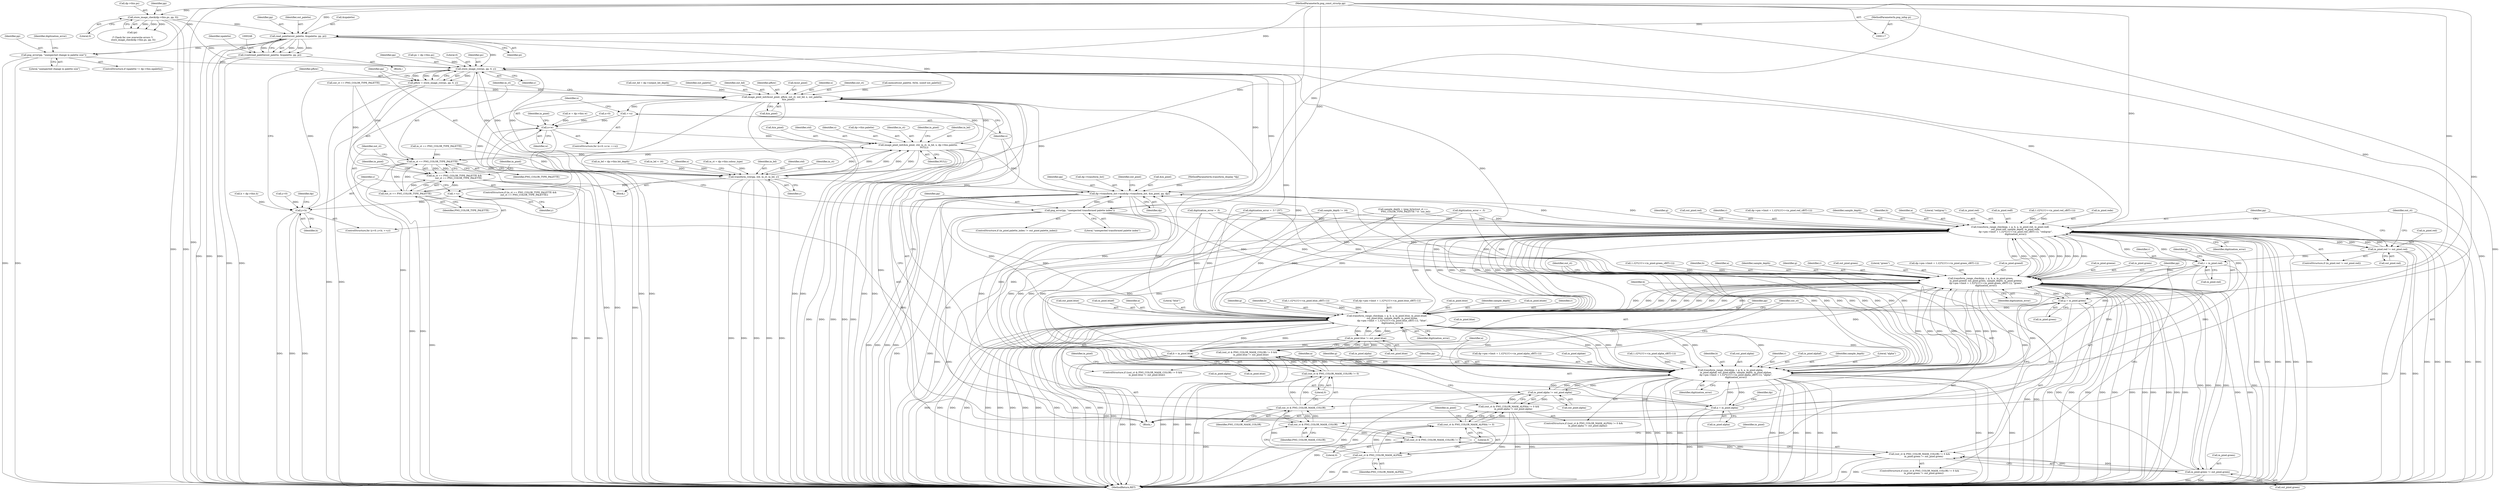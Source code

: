 digraph "0_Android_9d4853418ab2f754c2b63e091c29c5529b8b86ca_148@API" {
"1000249" [label="(Call,read_palette(out_palette, &npalette, pp, pi))"];
"1000229" [label="(Call,store_image_check(dp->this.ps, pp, 0))"];
"1000119" [label="(MethodParameterIn,png_const_structp pp)"];
"1000120" [label="(MethodParameterIn,png_infop pi)"];
"1000247" [label="(Call,(void)read_palette(out_palette, &npalette, pp, pi))"];
"1000263" [label="(Call,png_error(pp, \"unexpected change in palette size\"))"];
"1000329" [label="(Call,store_image_row(ps, pp, 0, y))"];
"1000327" [label="(Call,pRow = store_image_row(ps, pp, 0, y))"];
"1000426" [label="(Call,image_pixel_init(&out_pixel, pRow, out_ct, out_bd, x, out_palette,\n                 &in_pixel))"];
"1000349" [label="(Call,++x)"];
"1000346" [label="(Call,x<w)"];
"1000358" [label="(Call,image_pixel_init(&in_pixel, std, in_ct, in_bd, x, dp->this.palette,\n                 NULL))"];
"1000336" [label="(Call,transform_row(pp, std, in_ct, in_bd, y))"];
"1000323" [label="(Call,++y)"];
"1000320" [label="(Call,y<h)"];
"1000418" [label="(Call,dp->transform_list->mod(dp->transform_list, &in_pixel, pp, dp))"];
"1000453" [label="(Call,png_error(pp, \"unexpected transformed palette index\"))"];
"1000464" [label="(Call,transform_range_check(pp, r, g, b, a, in_pixel.red, in_pixel.redf,\n               out_pixel.red, sample_depth, in_pixel.rede,\n               dp->pm->limit + 1./(2*((1U<<in_pixel.red_sBIT)-1)), \"red/gray\",\n               digitization_error))"];
"1000398" [label="(Call,r = in_pixel.red)"];
"1000516" [label="(Call,transform_range_check(pp, r, g, b, a, in_pixel.green,\n               in_pixel.greenf, out_pixel.green, sample_depth, in_pixel.greene,\n               dp->pm->limit + 1./(2*((1U<<in_pixel.green_sBIT)-1)), \"green\",\n               digitization_error))"];
"1000403" [label="(Call,g = in_pixel.green)"];
"1000568" [label="(Call,transform_range_check(pp, r, g, b, a, in_pixel.blue, in_pixel.bluef,\n               out_pixel.blue, sample_depth, in_pixel.bluee,\n               dp->pm->limit + 1./(2*((1U<<in_pixel.blue_sBIT)-1)), \"blue\",\n               digitization_error))"];
"1000408" [label="(Call,b = in_pixel.blue)"];
"1000620" [label="(Call,transform_range_check(pp, r, g, b, a, in_pixel.alpha,\n               in_pixel.alphaf, out_pixel.alpha, sample_depth, in_pixel.alphae,\n               dp->pm->limit + 1./(2*((1U<<in_pixel.alpha_sBIT)-1)), \"alpha\",\n               digitization_error))"];
"1000413" [label="(Call,a = in_pixel.alpha)"];
"1000613" [label="(Call,in_pixel.alpha != out_pixel.alpha)"];
"1000607" [label="(Call,(out_ct & PNG_COLOR_MASK_ALPHA) != 0 &&\n            in_pixel.alpha != out_pixel.alpha)"];
"1000561" [label="(Call,in_pixel.blue != out_pixel.blue)"];
"1000555" [label="(Call,(out_ct & PNG_COLOR_MASK_COLOR) != 0 &&\n            in_pixel.blue != out_pixel.blue)"];
"1000509" [label="(Call,in_pixel.green != out_pixel.green)"];
"1000503" [label="(Call,(out_ct & PNG_COLOR_MASK_COLOR) != 0 &&\n            in_pixel.green != out_pixel.green)"];
"1000457" [label="(Call,in_pixel.red != out_pixel.red)"];
"1000438" [label="(Call,in_ct == PNG_COLOR_TYPE_PALETTE)"];
"1000437" [label="(Call,in_ct == PNG_COLOR_TYPE_PALETTE &&\n            out_ct == PNG_COLOR_TYPE_PALETTE)"];
"1000441" [label="(Call,out_ct == PNG_COLOR_TYPE_PALETTE)"];
"1000505" [label="(Call,out_ct & PNG_COLOR_MASK_COLOR)"];
"1000504" [label="(Call,(out_ct & PNG_COLOR_MASK_COLOR) != 0)"];
"1000557" [label="(Call,out_ct & PNG_COLOR_MASK_COLOR)"];
"1000556" [label="(Call,(out_ct & PNG_COLOR_MASK_COLOR) != 0)"];
"1000609" [label="(Call,out_ct & PNG_COLOR_MASK_ALPHA)"];
"1000608" [label="(Call,(out_ct & PNG_COLOR_MASK_ALPHA) != 0)"];
"1000333" [label="(Identifier,y)"];
"1000580" [label="(Call,out_pixel.blue)"];
"1000556" [label="(Call,(out_ct & PNG_COLOR_MASK_COLOR) != 0)"];
"1000458" [label="(Call,in_pixel.red)"];
"1000467" [label="(Identifier,g)"];
"1000365" [label="(Call,dp->this.palette)"];
"1000327" [label="(Call,pRow = store_image_row(ps, pp, 0, y))"];
"1000320" [label="(Call,y<h)"];
"1000617" [label="(Call,out_pixel.alpha)"];
"1000507" [label="(Identifier,PNG_COLOR_MASK_COLOR)"];
"1000408" [label="(Call,b = in_pixel.blue)"];
"1000257" [label="(Identifier,npalette)"];
"1000341" [label="(Identifier,y)"];
"1000427" [label="(Call,&out_pixel)"];
"1000476" [label="(Call,out_pixel.red)"];
"1000513" [label="(Call,out_pixel.green)"];
"1000568" [label="(Call,transform_range_check(pp, r, g, b, a, in_pixel.blue, in_pixel.bluef,\n               out_pixel.blue, sample_depth, in_pixel.bluee,\n               dp->pm->limit + 1./(2*((1U<<in_pixel.blue_sBIT)-1)), \"blue\",\n               digitization_error))"];
"1000251" [label="(Call,&npalette)"];
"1000506" [label="(Identifier,out_ct)"];
"1000434" [label="(Call,&in_pixel)"];
"1000311" [label="(Call,digitization_error = .5 * 257)"];
"1000625" [label="(Identifier,a)"];
"1000615" [label="(Identifier,in_pixel)"];
"1000563" [label="(Identifier,in_pixel)"];
"1000238" [label="(Call,out_ct == PNG_COLOR_TYPE_PALETTE)"];
"1000516" [label="(Call,transform_range_check(pp, r, g, b, a, in_pixel.green,\n               in_pixel.greenf, out_pixel.green, sample_depth, in_pixel.greene,\n               dp->pm->limit + 1./(2*((1U<<in_pixel.green_sBIT)-1)), \"green\",\n               digitization_error))"];
"1000317" [label="(Call,y=0)"];
"1000541" [label="(Call,1./(2*((1U<<in_pixel.green_sBIT)-1)))"];
"1000349" [label="(Call,++x)"];
"1000561" [label="(Call,in_pixel.blue != out_pixel.blue)"];
"1000466" [label="(Identifier,r)"];
"1000249" [label="(Call,read_palette(out_palette, &npalette, pp, pi))"];
"1000267" [label="(Identifier,digitization_error)"];
"1000614" [label="(Call,in_pixel.alpha)"];
"1000520" [label="(Identifier,b)"];
"1000577" [label="(Call,in_pixel.bluef)"];
"1000461" [label="(Call,out_pixel.red)"];
"1000323" [label="(Call,++y)"];
"1000432" [label="(Identifier,x)"];
"1000662" [label="(Identifier,dp)"];
"1000337" [label="(Identifier,pp)"];
"1000322" [label="(Identifier,h)"];
"1000611" [label="(Identifier,PNG_COLOR_MASK_ALPHA)"];
"1000400" [label="(Call,in_pixel.red)"];
"1000266" [label="(Call,digitization_error = .5)"];
"1000483" [label="(Call,dp->pm->limit + 1./(2*((1U<<in_pixel.red_sBIT)-1)))"];
"1000573" [label="(Identifier,a)"];
"1000230" [label="(Call,dp->this.ps)"];
"1000465" [label="(Identifier,pp)"];
"1000604" [label="(Literal,\"blue\")"];
"1000346" [label="(Call,x<w)"];
"1000362" [label="(Identifier,in_ct)"];
"1000294" [label="(Call,sample_depth != 16)"];
"1000623" [label="(Identifier,g)"];
"1000555" [label="(Call,(out_ct & PNG_COLOR_MASK_COLOR) != 0 &&\n            in_pixel.blue != out_pixel.blue)"];
"1000264" [label="(Identifier,pp)"];
"1000331" [label="(Identifier,pp)"];
"1000263" [label="(Call,png_error(pp, \"unexpected change in palette size\"))"];
"1000479" [label="(Identifier,sample_depth)"];
"1000621" [label="(Identifier,pp)"];
"1000229" [label="(Call,store_image_check(dp->this.ps, pp, 0))"];
"1000571" [label="(Identifier,g)"];
"1000437" [label="(Call,in_ct == PNG_COLOR_TYPE_PALETTE &&\n            out_ct == PNG_COLOR_TYPE_PALETTE)"];
"1000626" [label="(Call,in_pixel.alpha)"];
"1000440" [label="(Identifier,PNG_COLOR_TYPE_PALETTE)"];
"1000442" [label="(Identifier,out_ct)"];
"1000443" [label="(Identifier,PNG_COLOR_TYPE_PALETTE)"];
"1000358" [label="(Call,image_pixel_init(&in_pixel, std, in_ct, in_bd, x, dp->this.palette,\n                 NULL))"];
"1000572" [label="(Identifier,b)"];
"1000639" [label="(Call,dp->pm->limit + 1./(2*((1U<<in_pixel.alpha_sBIT)-1)))"];
"1000410" [label="(Call,in_pixel.blue)"];
"1000511" [label="(Identifier,in_pixel)"];
"1000321" [label="(Identifier,y)"];
"1000455" [label="(Literal,\"unexpected transformed palette index\")"];
"1000343" [label="(Call,x=0)"];
"1000265" [label="(Literal,\"unexpected change in palette size\")"];
"1000328" [label="(Identifier,pRow)"];
"1000593" [label="(Call,1./(2*((1U<<in_pixel.blue_sBIT)-1)))"];
"1000502" [label="(ControlStructure,if ((out_ct & PNG_COLOR_MASK_COLOR) != 0 &&\n            in_pixel.green != out_pixel.green))"];
"1000255" [label="(ControlStructure,if (npalette != dp->this.npalette))"];
"1000424" [label="(Identifier,pp)"];
"1000439" [label="(Identifier,in_ct)"];
"1000558" [label="(Identifier,out_ct)"];
"1000553" [label="(Identifier,digitization_error)"];
"1000430" [label="(Identifier,out_ct)"];
"1000468" [label="(Identifier,b)"];
"1000510" [label="(Call,in_pixel.green)"];
"1000272" [label="(Call,memset(out_palette, 0x5e, sizeof out_palette))"];
"1000667" [label="(MethodReturn,RET)"];
"1000419" [label="(Call,dp->transform_list)"];
"1000168" [label="(Call,out_bd = dp->output_bit_depth)"];
"1000636" [label="(Call,in_pixel.alphae)"];
"1000373" [label="(Identifier,in_pixel)"];
"1000501" [label="(Identifier,digitization_error)"];
"1000587" [label="(Call,dp->pm->limit + 1./(2*((1U<<in_pixel.blue_sBIT)-1)))"];
"1000517" [label="(Identifier,pp)"];
"1000120" [label="(MethodParameterIn,png_infop pi)"];
"1000360" [label="(Identifier,in_pixel)"];
"1000282" [label="(Call,in_bd < 16)"];
"1000370" [label="(Identifier,NULL)"];
"1000236" [label="(Literal,0)"];
"1000344" [label="(Identifier,x)"];
"1000363" [label="(Identifier,in_bd)"];
"1000329" [label="(Call,store_image_row(ps, pp, 0, y))"];
"1000521" [label="(Identifier,a)"];
"1000531" [label="(Identifier,sample_depth)"];
"1000554" [label="(ControlStructure,if ((out_ct & PNG_COLOR_MASK_COLOR) != 0 &&\n            in_pixel.blue != out_pixel.blue))"];
"1000503" [label="(Call,(out_ct & PNG_COLOR_MASK_COLOR) != 0 &&\n            in_pixel.green != out_pixel.green)"];
"1000415" [label="(Call,in_pixel.alpha)"];
"1000425" [label="(Identifier,dp)"];
"1000420" [label="(Identifier,dp)"];
"1000519" [label="(Identifier,g)"];
"1000347" [label="(Identifier,x)"];
"1000146" [label="(Call,w = dp->this.w)"];
"1000130" [label="(Call,in_ct = dp->this.colour_type)"];
"1000518" [label="(Identifier,r)"];
"1000340" [label="(Identifier,in_bd)"];
"1000433" [label="(Identifier,out_palette)"];
"1000459" [label="(Identifier,in_pixel)"];
"1000414" [label="(Identifier,a)"];
"1000426" [label="(Call,image_pixel_init(&out_pixel, pRow, out_ct, out_bd, x, out_palette,\n                 &in_pixel))"];
"1000348" [label="(Identifier,w)"];
"1000409" [label="(Identifier,b)"];
"1000606" [label="(ControlStructure,if ((out_ct & PNG_COLOR_MASK_ALPHA) != 0 &&\n            in_pixel.alpha != out_pixel.alpha))"];
"1000413" [label="(Call,a = in_pixel.alpha)"];
"1000445" [label="(ControlStructure,if (in_pixel.palette_index != out_pixel.palette_index))"];
"1000403" [label="(Call,g = in_pixel.green)"];
"1000645" [label="(Call,1./(2*((1U<<in_pixel.alpha_sBIT)-1)))"];
"1000505" [label="(Call,out_ct & PNG_COLOR_MASK_COLOR)"];
"1000253" [label="(Identifier,pp)"];
"1000338" [label="(Identifier,std)"];
"1000612" [label="(Literal,0)"];
"1000119" [label="(MethodParameterIn,png_const_structp pp)"];
"1000418" [label="(Call,dp->transform_list->mod(dp->transform_list, &in_pixel, pp, dp))"];
"1000235" [label="(Identifier,pp)"];
"1000469" [label="(Identifier,a)"];
"1000500" [label="(Literal,\"red/gray\")"];
"1000509" [label="(Call,in_pixel.green != out_pixel.green)"];
"1000399" [label="(Identifier,r)"];
"1000431" [label="(Identifier,out_bd)"];
"1000620" [label="(Call,transform_range_check(pp, r, g, b, a, in_pixel.alpha,\n               in_pixel.alphaf, out_pixel.alpha, sample_depth, in_pixel.alphae,\n               dp->pm->limit + 1./(2*((1U<<in_pixel.alpha_sBIT)-1)), \"alpha\",\n               digitization_error))"];
"1000528" [label="(Call,out_pixel.green)"];
"1000552" [label="(Literal,\"green\")"];
"1000324" [label="(Identifier,y)"];
"1000339" [label="(Identifier,in_ct)"];
"1000470" [label="(Call,in_pixel.red)"];
"1000359" [label="(Call,&in_pixel)"];
"1000624" [label="(Identifier,b)"];
"1000254" [label="(Identifier,pi)"];
"1000250" [label="(Identifier,out_palette)"];
"1000632" [label="(Call,out_pixel.alpha)"];
"1000562" [label="(Call,in_pixel.blue)"];
"1000404" [label="(Identifier,g)"];
"1000560" [label="(Literal,0)"];
"1000428" [label="(Identifier,out_pixel)"];
"1000325" [label="(Block,)"];
"1000247" [label="(Call,(void)read_palette(out_palette, &npalette, pp, pi))"];
"1000473" [label="(Call,in_pixel.redf)"];
"1000622" [label="(Identifier,r)"];
"1000227" [label="(Call,(pi)\n\n /* Check for row overwrite errors */\n   store_image_check(dp->this.ps, pp, 0))"];
"1000565" [label="(Call,out_pixel.blue)"];
"1000307" [label="(Call,digitization_error = .5)"];
"1000422" [label="(Call,&in_pixel)"];
"1000138" [label="(Call,in_bd = dp->this.bit_depth)"];
"1000350" [label="(Identifier,x)"];
"1000429" [label="(Identifier,pRow)"];
"1000629" [label="(Call,in_pixel.alphaf)"];
"1000557" [label="(Call,out_ct & PNG_COLOR_MASK_COLOR)"];
"1000174" [label="(Call,sample_depth = (png_byte)(out_ct ==\n       PNG_COLOR_TYPE_PALETTE ? 8 : out_bd))"];
"1000535" [label="(Call,dp->pm->limit + 1./(2*((1U<<in_pixel.green_sBIT)-1)))"];
"1000574" [label="(Call,in_pixel.blue)"];
"1000525" [label="(Call,in_pixel.greenf)"];
"1000610" [label="(Identifier,out_ct)"];
"1000657" [label="(Identifier,digitization_error)"];
"1000448" [label="(Identifier,in_pixel)"];
"1000456" [label="(ControlStructure,if (in_pixel.red != out_pixel.red))"];
"1000342" [label="(ControlStructure,for (x=0; x<w; ++x))"];
"1000583" [label="(Identifier,sample_depth)"];
"1000398" [label="(Call,r = in_pixel.red)"];
"1000489" [label="(Call,1./(2*((1U<<in_pixel.red_sBIT)-1)))"];
"1000504" [label="(Call,(out_ct & PNG_COLOR_MASK_COLOR) != 0)"];
"1000457" [label="(Call,in_pixel.red != out_pixel.red)"];
"1000405" [label="(Call,in_pixel.green)"];
"1000438" [label="(Call,in_ct == PNG_COLOR_TYPE_PALETTE)"];
"1000241" [label="(Block,)"];
"1000454" [label="(Identifier,pp)"];
"1000613" [label="(Call,in_pixel.alpha != out_pixel.alpha)"];
"1000635" [label="(Identifier,sample_depth)"];
"1000584" [label="(Call,in_pixel.bluee)"];
"1000609" [label="(Call,out_ct & PNG_COLOR_MASK_ALPHA)"];
"1000453" [label="(Call,png_error(pp, \"unexpected transformed palette index\"))"];
"1000569" [label="(Identifier,pp)"];
"1000441" [label="(Call,out_ct == PNG_COLOR_TYPE_PALETTE)"];
"1000436" [label="(ControlStructure,if (in_ct == PNG_COLOR_TYPE_PALETTE &&\n            out_ct == PNG_COLOR_TYPE_PALETTE))"];
"1000122" [label="(Call,ps = dp->this.ps)"];
"1000605" [label="(Identifier,digitization_error)"];
"1000279" [label="(Call,in_ct == PNG_COLOR_TYPE_PALETTE)"];
"1000480" [label="(Call,in_pixel.rede)"];
"1000508" [label="(Literal,0)"];
"1000336" [label="(Call,transform_row(pp, std, in_ct, in_bd, y))"];
"1000464" [label="(Call,transform_range_check(pp, r, g, b, a, in_pixel.red, in_pixel.redf,\n               out_pixel.red, sample_depth, in_pixel.rede,\n               dp->pm->limit + 1./(2*((1U<<in_pixel.red_sBIT)-1)), \"red/gray\",\n               digitization_error))"];
"1000607" [label="(Call,(out_ct & PNG_COLOR_MASK_ALPHA) != 0 &&\n            in_pixel.alpha != out_pixel.alpha)"];
"1000570" [label="(Identifier,r)"];
"1000361" [label="(Identifier,std)"];
"1000332" [label="(Literal,0)"];
"1000330" [label="(Identifier,ps)"];
"1000154" [label="(Call,h = dp->this.h)"];
"1000118" [label="(MethodParameterIn,transform_display *dp)"];
"1000559" [label="(Identifier,PNG_COLOR_MASK_COLOR)"];
"1000316" [label="(ControlStructure,for (y=0; y<h; ++y))"];
"1000532" [label="(Call,in_pixel.greene)"];
"1000351" [label="(Block,)"];
"1000656" [label="(Literal,\"alpha\")"];
"1000608" [label="(Call,(out_ct & PNG_COLOR_MASK_ALPHA) != 0)"];
"1000522" [label="(Call,in_pixel.green)"];
"1000364" [label="(Identifier,x)"];
"1000249" -> "1000247"  [label="AST: "];
"1000249" -> "1000254"  [label="CFG: "];
"1000250" -> "1000249"  [label="AST: "];
"1000251" -> "1000249"  [label="AST: "];
"1000253" -> "1000249"  [label="AST: "];
"1000254" -> "1000249"  [label="AST: "];
"1000247" -> "1000249"  [label="CFG: "];
"1000249" -> "1000667"  [label="DDG: "];
"1000249" -> "1000667"  [label="DDG: "];
"1000249" -> "1000667"  [label="DDG: "];
"1000249" -> "1000667"  [label="DDG: "];
"1000249" -> "1000247"  [label="DDG: "];
"1000249" -> "1000247"  [label="DDG: "];
"1000249" -> "1000247"  [label="DDG: "];
"1000249" -> "1000247"  [label="DDG: "];
"1000229" -> "1000249"  [label="DDG: "];
"1000119" -> "1000249"  [label="DDG: "];
"1000120" -> "1000249"  [label="DDG: "];
"1000249" -> "1000263"  [label="DDG: "];
"1000249" -> "1000329"  [label="DDG: "];
"1000249" -> "1000426"  [label="DDG: "];
"1000229" -> "1000227"  [label="AST: "];
"1000229" -> "1000236"  [label="CFG: "];
"1000230" -> "1000229"  [label="AST: "];
"1000235" -> "1000229"  [label="AST: "];
"1000236" -> "1000229"  [label="AST: "];
"1000227" -> "1000229"  [label="CFG: "];
"1000229" -> "1000667"  [label="DDG: "];
"1000229" -> "1000667"  [label="DDG: "];
"1000229" -> "1000227"  [label="DDG: "];
"1000229" -> "1000227"  [label="DDG: "];
"1000229" -> "1000227"  [label="DDG: "];
"1000119" -> "1000229"  [label="DDG: "];
"1000229" -> "1000329"  [label="DDG: "];
"1000119" -> "1000117"  [label="AST: "];
"1000119" -> "1000667"  [label="DDG: "];
"1000119" -> "1000263"  [label="DDG: "];
"1000119" -> "1000329"  [label="DDG: "];
"1000119" -> "1000336"  [label="DDG: "];
"1000119" -> "1000418"  [label="DDG: "];
"1000119" -> "1000453"  [label="DDG: "];
"1000119" -> "1000464"  [label="DDG: "];
"1000119" -> "1000516"  [label="DDG: "];
"1000119" -> "1000568"  [label="DDG: "];
"1000119" -> "1000620"  [label="DDG: "];
"1000120" -> "1000117"  [label="AST: "];
"1000120" -> "1000667"  [label="DDG: "];
"1000247" -> "1000241"  [label="AST: "];
"1000248" -> "1000247"  [label="AST: "];
"1000257" -> "1000247"  [label="CFG: "];
"1000247" -> "1000667"  [label="DDG: "];
"1000247" -> "1000667"  [label="DDG: "];
"1000263" -> "1000255"  [label="AST: "];
"1000263" -> "1000265"  [label="CFG: "];
"1000264" -> "1000263"  [label="AST: "];
"1000265" -> "1000263"  [label="AST: "];
"1000267" -> "1000263"  [label="CFG: "];
"1000263" -> "1000667"  [label="DDG: "];
"1000263" -> "1000667"  [label="DDG: "];
"1000263" -> "1000329"  [label="DDG: "];
"1000329" -> "1000327"  [label="AST: "];
"1000329" -> "1000333"  [label="CFG: "];
"1000330" -> "1000329"  [label="AST: "];
"1000331" -> "1000329"  [label="AST: "];
"1000332" -> "1000329"  [label="AST: "];
"1000333" -> "1000329"  [label="AST: "];
"1000327" -> "1000329"  [label="CFG: "];
"1000329" -> "1000667"  [label="DDG: "];
"1000329" -> "1000327"  [label="DDG: "];
"1000329" -> "1000327"  [label="DDG: "];
"1000329" -> "1000327"  [label="DDG: "];
"1000329" -> "1000327"  [label="DDG: "];
"1000122" -> "1000329"  [label="DDG: "];
"1000620" -> "1000329"  [label="DDG: "];
"1000418" -> "1000329"  [label="DDG: "];
"1000453" -> "1000329"  [label="DDG: "];
"1000336" -> "1000329"  [label="DDG: "];
"1000568" -> "1000329"  [label="DDG: "];
"1000464" -> "1000329"  [label="DDG: "];
"1000516" -> "1000329"  [label="DDG: "];
"1000320" -> "1000329"  [label="DDG: "];
"1000329" -> "1000336"  [label="DDG: "];
"1000329" -> "1000336"  [label="DDG: "];
"1000327" -> "1000325"  [label="AST: "];
"1000328" -> "1000327"  [label="AST: "];
"1000337" -> "1000327"  [label="CFG: "];
"1000327" -> "1000667"  [label="DDG: "];
"1000327" -> "1000667"  [label="DDG: "];
"1000327" -> "1000426"  [label="DDG: "];
"1000426" -> "1000351"  [label="AST: "];
"1000426" -> "1000434"  [label="CFG: "];
"1000427" -> "1000426"  [label="AST: "];
"1000429" -> "1000426"  [label="AST: "];
"1000430" -> "1000426"  [label="AST: "];
"1000431" -> "1000426"  [label="AST: "];
"1000432" -> "1000426"  [label="AST: "];
"1000433" -> "1000426"  [label="AST: "];
"1000434" -> "1000426"  [label="AST: "];
"1000439" -> "1000426"  [label="CFG: "];
"1000426" -> "1000667"  [label="DDG: "];
"1000426" -> "1000667"  [label="DDG: "];
"1000426" -> "1000667"  [label="DDG: "];
"1000426" -> "1000667"  [label="DDG: "];
"1000426" -> "1000667"  [label="DDG: "];
"1000426" -> "1000667"  [label="DDG: "];
"1000426" -> "1000349"  [label="DDG: "];
"1000426" -> "1000358"  [label="DDG: "];
"1000238" -> "1000426"  [label="DDG: "];
"1000609" -> "1000426"  [label="DDG: "];
"1000168" -> "1000426"  [label="DDG: "];
"1000358" -> "1000426"  [label="DDG: "];
"1000272" -> "1000426"  [label="DDG: "];
"1000418" -> "1000426"  [label="DDG: "];
"1000426" -> "1000441"  [label="DDG: "];
"1000426" -> "1000505"  [label="DDG: "];
"1000349" -> "1000342"  [label="AST: "];
"1000349" -> "1000350"  [label="CFG: "];
"1000350" -> "1000349"  [label="AST: "];
"1000347" -> "1000349"  [label="CFG: "];
"1000349" -> "1000346"  [label="DDG: "];
"1000346" -> "1000342"  [label="AST: "];
"1000346" -> "1000348"  [label="CFG: "];
"1000347" -> "1000346"  [label="AST: "];
"1000348" -> "1000346"  [label="AST: "];
"1000360" -> "1000346"  [label="CFG: "];
"1000324" -> "1000346"  [label="CFG: "];
"1000346" -> "1000667"  [label="DDG: "];
"1000346" -> "1000667"  [label="DDG: "];
"1000346" -> "1000667"  [label="DDG: "];
"1000343" -> "1000346"  [label="DDG: "];
"1000146" -> "1000346"  [label="DDG: "];
"1000346" -> "1000358"  [label="DDG: "];
"1000358" -> "1000351"  [label="AST: "];
"1000358" -> "1000370"  [label="CFG: "];
"1000359" -> "1000358"  [label="AST: "];
"1000361" -> "1000358"  [label="AST: "];
"1000362" -> "1000358"  [label="AST: "];
"1000363" -> "1000358"  [label="AST: "];
"1000364" -> "1000358"  [label="AST: "];
"1000365" -> "1000358"  [label="AST: "];
"1000370" -> "1000358"  [label="AST: "];
"1000373" -> "1000358"  [label="CFG: "];
"1000358" -> "1000667"  [label="DDG: "];
"1000358" -> "1000667"  [label="DDG: "];
"1000358" -> "1000667"  [label="DDG: "];
"1000358" -> "1000667"  [label="DDG: "];
"1000358" -> "1000667"  [label="DDG: "];
"1000358" -> "1000336"  [label="DDG: "];
"1000358" -> "1000336"  [label="DDG: "];
"1000336" -> "1000358"  [label="DDG: "];
"1000336" -> "1000358"  [label="DDG: "];
"1000336" -> "1000358"  [label="DDG: "];
"1000438" -> "1000358"  [label="DDG: "];
"1000358" -> "1000418"  [label="DDG: "];
"1000358" -> "1000438"  [label="DDG: "];
"1000336" -> "1000325"  [label="AST: "];
"1000336" -> "1000341"  [label="CFG: "];
"1000337" -> "1000336"  [label="AST: "];
"1000338" -> "1000336"  [label="AST: "];
"1000339" -> "1000336"  [label="AST: "];
"1000340" -> "1000336"  [label="AST: "];
"1000341" -> "1000336"  [label="AST: "];
"1000344" -> "1000336"  [label="CFG: "];
"1000336" -> "1000667"  [label="DDG: "];
"1000336" -> "1000667"  [label="DDG: "];
"1000336" -> "1000667"  [label="DDG: "];
"1000336" -> "1000667"  [label="DDG: "];
"1000336" -> "1000667"  [label="DDG: "];
"1000336" -> "1000323"  [label="DDG: "];
"1000279" -> "1000336"  [label="DDG: "];
"1000438" -> "1000336"  [label="DDG: "];
"1000130" -> "1000336"  [label="DDG: "];
"1000138" -> "1000336"  [label="DDG: "];
"1000282" -> "1000336"  [label="DDG: "];
"1000336" -> "1000418"  [label="DDG: "];
"1000323" -> "1000316"  [label="AST: "];
"1000323" -> "1000324"  [label="CFG: "];
"1000324" -> "1000323"  [label="AST: "];
"1000321" -> "1000323"  [label="CFG: "];
"1000323" -> "1000320"  [label="DDG: "];
"1000320" -> "1000316"  [label="AST: "];
"1000320" -> "1000322"  [label="CFG: "];
"1000321" -> "1000320"  [label="AST: "];
"1000322" -> "1000320"  [label="AST: "];
"1000328" -> "1000320"  [label="CFG: "];
"1000662" -> "1000320"  [label="CFG: "];
"1000320" -> "1000667"  [label="DDG: "];
"1000320" -> "1000667"  [label="DDG: "];
"1000320" -> "1000667"  [label="DDG: "];
"1000317" -> "1000320"  [label="DDG: "];
"1000154" -> "1000320"  [label="DDG: "];
"1000418" -> "1000351"  [label="AST: "];
"1000418" -> "1000425"  [label="CFG: "];
"1000419" -> "1000418"  [label="AST: "];
"1000422" -> "1000418"  [label="AST: "];
"1000424" -> "1000418"  [label="AST: "];
"1000425" -> "1000418"  [label="AST: "];
"1000428" -> "1000418"  [label="CFG: "];
"1000418" -> "1000667"  [label="DDG: "];
"1000418" -> "1000667"  [label="DDG: "];
"1000418" -> "1000667"  [label="DDG: "];
"1000418" -> "1000667"  [label="DDG: "];
"1000620" -> "1000418"  [label="DDG: "];
"1000453" -> "1000418"  [label="DDG: "];
"1000568" -> "1000418"  [label="DDG: "];
"1000464" -> "1000418"  [label="DDG: "];
"1000516" -> "1000418"  [label="DDG: "];
"1000118" -> "1000418"  [label="DDG: "];
"1000418" -> "1000453"  [label="DDG: "];
"1000418" -> "1000464"  [label="DDG: "];
"1000418" -> "1000516"  [label="DDG: "];
"1000418" -> "1000568"  [label="DDG: "];
"1000418" -> "1000620"  [label="DDG: "];
"1000453" -> "1000445"  [label="AST: "];
"1000453" -> "1000455"  [label="CFG: "];
"1000454" -> "1000453"  [label="AST: "];
"1000455" -> "1000453"  [label="AST: "];
"1000459" -> "1000453"  [label="CFG: "];
"1000453" -> "1000667"  [label="DDG: "];
"1000453" -> "1000667"  [label="DDG: "];
"1000453" -> "1000464"  [label="DDG: "];
"1000453" -> "1000516"  [label="DDG: "];
"1000453" -> "1000568"  [label="DDG: "];
"1000453" -> "1000620"  [label="DDG: "];
"1000464" -> "1000456"  [label="AST: "];
"1000464" -> "1000501"  [label="CFG: "];
"1000465" -> "1000464"  [label="AST: "];
"1000466" -> "1000464"  [label="AST: "];
"1000467" -> "1000464"  [label="AST: "];
"1000468" -> "1000464"  [label="AST: "];
"1000469" -> "1000464"  [label="AST: "];
"1000470" -> "1000464"  [label="AST: "];
"1000473" -> "1000464"  [label="AST: "];
"1000476" -> "1000464"  [label="AST: "];
"1000479" -> "1000464"  [label="AST: "];
"1000480" -> "1000464"  [label="AST: "];
"1000483" -> "1000464"  [label="AST: "];
"1000500" -> "1000464"  [label="AST: "];
"1000501" -> "1000464"  [label="AST: "];
"1000506" -> "1000464"  [label="CFG: "];
"1000464" -> "1000667"  [label="DDG: "];
"1000464" -> "1000667"  [label="DDG: "];
"1000464" -> "1000667"  [label="DDG: "];
"1000464" -> "1000667"  [label="DDG: "];
"1000464" -> "1000667"  [label="DDG: "];
"1000464" -> "1000667"  [label="DDG: "];
"1000464" -> "1000667"  [label="DDG: "];
"1000464" -> "1000667"  [label="DDG: "];
"1000464" -> "1000667"  [label="DDG: "];
"1000464" -> "1000667"  [label="DDG: "];
"1000464" -> "1000667"  [label="DDG: "];
"1000464" -> "1000667"  [label="DDG: "];
"1000464" -> "1000667"  [label="DDG: "];
"1000464" -> "1000398"  [label="DDG: "];
"1000464" -> "1000457"  [label="DDG: "];
"1000464" -> "1000457"  [label="DDG: "];
"1000398" -> "1000464"  [label="DDG: "];
"1000403" -> "1000464"  [label="DDG: "];
"1000408" -> "1000464"  [label="DDG: "];
"1000413" -> "1000464"  [label="DDG: "];
"1000457" -> "1000464"  [label="DDG: "];
"1000457" -> "1000464"  [label="DDG: "];
"1000568" -> "1000464"  [label="DDG: "];
"1000568" -> "1000464"  [label="DDG: "];
"1000516" -> "1000464"  [label="DDG: "];
"1000516" -> "1000464"  [label="DDG: "];
"1000620" -> "1000464"  [label="DDG: "];
"1000620" -> "1000464"  [label="DDG: "];
"1000294" -> "1000464"  [label="DDG: "];
"1000174" -> "1000464"  [label="DDG: "];
"1000489" -> "1000464"  [label="DDG: "];
"1000489" -> "1000464"  [label="DDG: "];
"1000266" -> "1000464"  [label="DDG: "];
"1000307" -> "1000464"  [label="DDG: "];
"1000311" -> "1000464"  [label="DDG: "];
"1000464" -> "1000516"  [label="DDG: "];
"1000464" -> "1000516"  [label="DDG: "];
"1000464" -> "1000516"  [label="DDG: "];
"1000464" -> "1000516"  [label="DDG: "];
"1000464" -> "1000516"  [label="DDG: "];
"1000464" -> "1000516"  [label="DDG: "];
"1000464" -> "1000516"  [label="DDG: "];
"1000464" -> "1000568"  [label="DDG: "];
"1000464" -> "1000568"  [label="DDG: "];
"1000464" -> "1000568"  [label="DDG: "];
"1000464" -> "1000568"  [label="DDG: "];
"1000464" -> "1000568"  [label="DDG: "];
"1000464" -> "1000568"  [label="DDG: "];
"1000464" -> "1000568"  [label="DDG: "];
"1000464" -> "1000620"  [label="DDG: "];
"1000464" -> "1000620"  [label="DDG: "];
"1000464" -> "1000620"  [label="DDG: "];
"1000464" -> "1000620"  [label="DDG: "];
"1000464" -> "1000620"  [label="DDG: "];
"1000464" -> "1000620"  [label="DDG: "];
"1000464" -> "1000620"  [label="DDG: "];
"1000398" -> "1000351"  [label="AST: "];
"1000398" -> "1000400"  [label="CFG: "];
"1000399" -> "1000398"  [label="AST: "];
"1000400" -> "1000398"  [label="AST: "];
"1000404" -> "1000398"  [label="CFG: "];
"1000398" -> "1000667"  [label="DDG: "];
"1000457" -> "1000398"  [label="DDG: "];
"1000398" -> "1000516"  [label="DDG: "];
"1000398" -> "1000568"  [label="DDG: "];
"1000398" -> "1000620"  [label="DDG: "];
"1000516" -> "1000502"  [label="AST: "];
"1000516" -> "1000553"  [label="CFG: "];
"1000517" -> "1000516"  [label="AST: "];
"1000518" -> "1000516"  [label="AST: "];
"1000519" -> "1000516"  [label="AST: "];
"1000520" -> "1000516"  [label="AST: "];
"1000521" -> "1000516"  [label="AST: "];
"1000522" -> "1000516"  [label="AST: "];
"1000525" -> "1000516"  [label="AST: "];
"1000528" -> "1000516"  [label="AST: "];
"1000531" -> "1000516"  [label="AST: "];
"1000532" -> "1000516"  [label="AST: "];
"1000535" -> "1000516"  [label="AST: "];
"1000552" -> "1000516"  [label="AST: "];
"1000553" -> "1000516"  [label="AST: "];
"1000558" -> "1000516"  [label="CFG: "];
"1000516" -> "1000667"  [label="DDG: "];
"1000516" -> "1000667"  [label="DDG: "];
"1000516" -> "1000667"  [label="DDG: "];
"1000516" -> "1000667"  [label="DDG: "];
"1000516" -> "1000667"  [label="DDG: "];
"1000516" -> "1000667"  [label="DDG: "];
"1000516" -> "1000667"  [label="DDG: "];
"1000516" -> "1000667"  [label="DDG: "];
"1000516" -> "1000667"  [label="DDG: "];
"1000516" -> "1000667"  [label="DDG: "];
"1000516" -> "1000667"  [label="DDG: "];
"1000516" -> "1000667"  [label="DDG: "];
"1000516" -> "1000667"  [label="DDG: "];
"1000516" -> "1000403"  [label="DDG: "];
"1000516" -> "1000509"  [label="DDG: "];
"1000516" -> "1000509"  [label="DDG: "];
"1000403" -> "1000516"  [label="DDG: "];
"1000408" -> "1000516"  [label="DDG: "];
"1000413" -> "1000516"  [label="DDG: "];
"1000509" -> "1000516"  [label="DDG: "];
"1000509" -> "1000516"  [label="DDG: "];
"1000568" -> "1000516"  [label="DDG: "];
"1000568" -> "1000516"  [label="DDG: "];
"1000620" -> "1000516"  [label="DDG: "];
"1000620" -> "1000516"  [label="DDG: "];
"1000294" -> "1000516"  [label="DDG: "];
"1000174" -> "1000516"  [label="DDG: "];
"1000541" -> "1000516"  [label="DDG: "];
"1000541" -> "1000516"  [label="DDG: "];
"1000266" -> "1000516"  [label="DDG: "];
"1000307" -> "1000516"  [label="DDG: "];
"1000311" -> "1000516"  [label="DDG: "];
"1000516" -> "1000568"  [label="DDG: "];
"1000516" -> "1000568"  [label="DDG: "];
"1000516" -> "1000568"  [label="DDG: "];
"1000516" -> "1000568"  [label="DDG: "];
"1000516" -> "1000568"  [label="DDG: "];
"1000516" -> "1000568"  [label="DDG: "];
"1000516" -> "1000568"  [label="DDG: "];
"1000516" -> "1000620"  [label="DDG: "];
"1000516" -> "1000620"  [label="DDG: "];
"1000516" -> "1000620"  [label="DDG: "];
"1000516" -> "1000620"  [label="DDG: "];
"1000516" -> "1000620"  [label="DDG: "];
"1000516" -> "1000620"  [label="DDG: "];
"1000516" -> "1000620"  [label="DDG: "];
"1000403" -> "1000351"  [label="AST: "];
"1000403" -> "1000405"  [label="CFG: "];
"1000404" -> "1000403"  [label="AST: "];
"1000405" -> "1000403"  [label="AST: "];
"1000409" -> "1000403"  [label="CFG: "];
"1000403" -> "1000667"  [label="DDG: "];
"1000403" -> "1000667"  [label="DDG: "];
"1000509" -> "1000403"  [label="DDG: "];
"1000403" -> "1000568"  [label="DDG: "];
"1000403" -> "1000620"  [label="DDG: "];
"1000568" -> "1000554"  [label="AST: "];
"1000568" -> "1000605"  [label="CFG: "];
"1000569" -> "1000568"  [label="AST: "];
"1000570" -> "1000568"  [label="AST: "];
"1000571" -> "1000568"  [label="AST: "];
"1000572" -> "1000568"  [label="AST: "];
"1000573" -> "1000568"  [label="AST: "];
"1000574" -> "1000568"  [label="AST: "];
"1000577" -> "1000568"  [label="AST: "];
"1000580" -> "1000568"  [label="AST: "];
"1000583" -> "1000568"  [label="AST: "];
"1000584" -> "1000568"  [label="AST: "];
"1000587" -> "1000568"  [label="AST: "];
"1000604" -> "1000568"  [label="AST: "];
"1000605" -> "1000568"  [label="AST: "];
"1000610" -> "1000568"  [label="CFG: "];
"1000568" -> "1000667"  [label="DDG: "];
"1000568" -> "1000667"  [label="DDG: "];
"1000568" -> "1000667"  [label="DDG: "];
"1000568" -> "1000667"  [label="DDG: "];
"1000568" -> "1000667"  [label="DDG: "];
"1000568" -> "1000667"  [label="DDG: "];
"1000568" -> "1000667"  [label="DDG: "];
"1000568" -> "1000667"  [label="DDG: "];
"1000568" -> "1000667"  [label="DDG: "];
"1000568" -> "1000667"  [label="DDG: "];
"1000568" -> "1000667"  [label="DDG: "];
"1000568" -> "1000667"  [label="DDG: "];
"1000568" -> "1000667"  [label="DDG: "];
"1000568" -> "1000408"  [label="DDG: "];
"1000568" -> "1000561"  [label="DDG: "];
"1000568" -> "1000561"  [label="DDG: "];
"1000408" -> "1000568"  [label="DDG: "];
"1000413" -> "1000568"  [label="DDG: "];
"1000561" -> "1000568"  [label="DDG: "];
"1000561" -> "1000568"  [label="DDG: "];
"1000620" -> "1000568"  [label="DDG: "];
"1000620" -> "1000568"  [label="DDG: "];
"1000294" -> "1000568"  [label="DDG: "];
"1000174" -> "1000568"  [label="DDG: "];
"1000593" -> "1000568"  [label="DDG: "];
"1000593" -> "1000568"  [label="DDG: "];
"1000266" -> "1000568"  [label="DDG: "];
"1000307" -> "1000568"  [label="DDG: "];
"1000311" -> "1000568"  [label="DDG: "];
"1000568" -> "1000620"  [label="DDG: "];
"1000568" -> "1000620"  [label="DDG: "];
"1000568" -> "1000620"  [label="DDG: "];
"1000568" -> "1000620"  [label="DDG: "];
"1000568" -> "1000620"  [label="DDG: "];
"1000568" -> "1000620"  [label="DDG: "];
"1000568" -> "1000620"  [label="DDG: "];
"1000408" -> "1000351"  [label="AST: "];
"1000408" -> "1000410"  [label="CFG: "];
"1000409" -> "1000408"  [label="AST: "];
"1000410" -> "1000408"  [label="AST: "];
"1000414" -> "1000408"  [label="CFG: "];
"1000408" -> "1000667"  [label="DDG: "];
"1000408" -> "1000667"  [label="DDG: "];
"1000561" -> "1000408"  [label="DDG: "];
"1000408" -> "1000620"  [label="DDG: "];
"1000620" -> "1000606"  [label="AST: "];
"1000620" -> "1000657"  [label="CFG: "];
"1000621" -> "1000620"  [label="AST: "];
"1000622" -> "1000620"  [label="AST: "];
"1000623" -> "1000620"  [label="AST: "];
"1000624" -> "1000620"  [label="AST: "];
"1000625" -> "1000620"  [label="AST: "];
"1000626" -> "1000620"  [label="AST: "];
"1000629" -> "1000620"  [label="AST: "];
"1000632" -> "1000620"  [label="AST: "];
"1000635" -> "1000620"  [label="AST: "];
"1000636" -> "1000620"  [label="AST: "];
"1000639" -> "1000620"  [label="AST: "];
"1000656" -> "1000620"  [label="AST: "];
"1000657" -> "1000620"  [label="AST: "];
"1000350" -> "1000620"  [label="CFG: "];
"1000620" -> "1000667"  [label="DDG: "];
"1000620" -> "1000667"  [label="DDG: "];
"1000620" -> "1000667"  [label="DDG: "];
"1000620" -> "1000667"  [label="DDG: "];
"1000620" -> "1000667"  [label="DDG: "];
"1000620" -> "1000667"  [label="DDG: "];
"1000620" -> "1000667"  [label="DDG: "];
"1000620" -> "1000667"  [label="DDG: "];
"1000620" -> "1000667"  [label="DDG: "];
"1000620" -> "1000667"  [label="DDG: "];
"1000620" -> "1000667"  [label="DDG: "];
"1000620" -> "1000667"  [label="DDG: "];
"1000620" -> "1000667"  [label="DDG: "];
"1000620" -> "1000413"  [label="DDG: "];
"1000620" -> "1000613"  [label="DDG: "];
"1000620" -> "1000613"  [label="DDG: "];
"1000413" -> "1000620"  [label="DDG: "];
"1000613" -> "1000620"  [label="DDG: "];
"1000613" -> "1000620"  [label="DDG: "];
"1000294" -> "1000620"  [label="DDG: "];
"1000174" -> "1000620"  [label="DDG: "];
"1000645" -> "1000620"  [label="DDG: "];
"1000645" -> "1000620"  [label="DDG: "];
"1000266" -> "1000620"  [label="DDG: "];
"1000307" -> "1000620"  [label="DDG: "];
"1000311" -> "1000620"  [label="DDG: "];
"1000413" -> "1000351"  [label="AST: "];
"1000413" -> "1000415"  [label="CFG: "];
"1000414" -> "1000413"  [label="AST: "];
"1000415" -> "1000413"  [label="AST: "];
"1000420" -> "1000413"  [label="CFG: "];
"1000413" -> "1000667"  [label="DDG: "];
"1000413" -> "1000667"  [label="DDG: "];
"1000613" -> "1000413"  [label="DDG: "];
"1000613" -> "1000607"  [label="AST: "];
"1000613" -> "1000617"  [label="CFG: "];
"1000614" -> "1000613"  [label="AST: "];
"1000617" -> "1000613"  [label="AST: "];
"1000607" -> "1000613"  [label="CFG: "];
"1000613" -> "1000667"  [label="DDG: "];
"1000613" -> "1000667"  [label="DDG: "];
"1000613" -> "1000607"  [label="DDG: "];
"1000613" -> "1000607"  [label="DDG: "];
"1000607" -> "1000606"  [label="AST: "];
"1000607" -> "1000608"  [label="CFG: "];
"1000608" -> "1000607"  [label="AST: "];
"1000621" -> "1000607"  [label="CFG: "];
"1000350" -> "1000607"  [label="CFG: "];
"1000607" -> "1000667"  [label="DDG: "];
"1000607" -> "1000667"  [label="DDG: "];
"1000607" -> "1000667"  [label="DDG: "];
"1000608" -> "1000607"  [label="DDG: "];
"1000608" -> "1000607"  [label="DDG: "];
"1000561" -> "1000555"  [label="AST: "];
"1000561" -> "1000565"  [label="CFG: "];
"1000562" -> "1000561"  [label="AST: "];
"1000565" -> "1000561"  [label="AST: "];
"1000555" -> "1000561"  [label="CFG: "];
"1000561" -> "1000667"  [label="DDG: "];
"1000561" -> "1000667"  [label="DDG: "];
"1000561" -> "1000555"  [label="DDG: "];
"1000561" -> "1000555"  [label="DDG: "];
"1000555" -> "1000554"  [label="AST: "];
"1000555" -> "1000556"  [label="CFG: "];
"1000556" -> "1000555"  [label="AST: "];
"1000569" -> "1000555"  [label="CFG: "];
"1000610" -> "1000555"  [label="CFG: "];
"1000555" -> "1000667"  [label="DDG: "];
"1000555" -> "1000667"  [label="DDG: "];
"1000555" -> "1000667"  [label="DDG: "];
"1000556" -> "1000555"  [label="DDG: "];
"1000556" -> "1000555"  [label="DDG: "];
"1000509" -> "1000503"  [label="AST: "];
"1000509" -> "1000513"  [label="CFG: "];
"1000510" -> "1000509"  [label="AST: "];
"1000513" -> "1000509"  [label="AST: "];
"1000503" -> "1000509"  [label="CFG: "];
"1000509" -> "1000667"  [label="DDG: "];
"1000509" -> "1000667"  [label="DDG: "];
"1000509" -> "1000503"  [label="DDG: "];
"1000509" -> "1000503"  [label="DDG: "];
"1000503" -> "1000502"  [label="AST: "];
"1000503" -> "1000504"  [label="CFG: "];
"1000504" -> "1000503"  [label="AST: "];
"1000517" -> "1000503"  [label="CFG: "];
"1000558" -> "1000503"  [label="CFG: "];
"1000503" -> "1000667"  [label="DDG: "];
"1000503" -> "1000667"  [label="DDG: "];
"1000504" -> "1000503"  [label="DDG: "];
"1000504" -> "1000503"  [label="DDG: "];
"1000457" -> "1000456"  [label="AST: "];
"1000457" -> "1000461"  [label="CFG: "];
"1000458" -> "1000457"  [label="AST: "];
"1000461" -> "1000457"  [label="AST: "];
"1000465" -> "1000457"  [label="CFG: "];
"1000506" -> "1000457"  [label="CFG: "];
"1000457" -> "1000667"  [label="DDG: "];
"1000457" -> "1000667"  [label="DDG: "];
"1000457" -> "1000667"  [label="DDG: "];
"1000438" -> "1000437"  [label="AST: "];
"1000438" -> "1000440"  [label="CFG: "];
"1000439" -> "1000438"  [label="AST: "];
"1000440" -> "1000438"  [label="AST: "];
"1000442" -> "1000438"  [label="CFG: "];
"1000437" -> "1000438"  [label="CFG: "];
"1000438" -> "1000667"  [label="DDG: "];
"1000438" -> "1000667"  [label="DDG: "];
"1000438" -> "1000437"  [label="DDG: "];
"1000438" -> "1000437"  [label="DDG: "];
"1000441" -> "1000438"  [label="DDG: "];
"1000238" -> "1000438"  [label="DDG: "];
"1000279" -> "1000438"  [label="DDG: "];
"1000438" -> "1000441"  [label="DDG: "];
"1000437" -> "1000436"  [label="AST: "];
"1000437" -> "1000441"  [label="CFG: "];
"1000441" -> "1000437"  [label="AST: "];
"1000448" -> "1000437"  [label="CFG: "];
"1000459" -> "1000437"  [label="CFG: "];
"1000437" -> "1000667"  [label="DDG: "];
"1000437" -> "1000667"  [label="DDG: "];
"1000437" -> "1000667"  [label="DDG: "];
"1000441" -> "1000437"  [label="DDG: "];
"1000441" -> "1000437"  [label="DDG: "];
"1000238" -> "1000437"  [label="DDG: "];
"1000441" -> "1000443"  [label="CFG: "];
"1000442" -> "1000441"  [label="AST: "];
"1000443" -> "1000441"  [label="AST: "];
"1000441" -> "1000667"  [label="DDG: "];
"1000441" -> "1000505"  [label="DDG: "];
"1000505" -> "1000504"  [label="AST: "];
"1000505" -> "1000507"  [label="CFG: "];
"1000506" -> "1000505"  [label="AST: "];
"1000507" -> "1000505"  [label="AST: "];
"1000508" -> "1000505"  [label="CFG: "];
"1000505" -> "1000504"  [label="DDG: "];
"1000505" -> "1000504"  [label="DDG: "];
"1000557" -> "1000505"  [label="DDG: "];
"1000505" -> "1000557"  [label="DDG: "];
"1000505" -> "1000557"  [label="DDG: "];
"1000504" -> "1000508"  [label="CFG: "];
"1000508" -> "1000504"  [label="AST: "];
"1000511" -> "1000504"  [label="CFG: "];
"1000557" -> "1000556"  [label="AST: "];
"1000557" -> "1000559"  [label="CFG: "];
"1000558" -> "1000557"  [label="AST: "];
"1000559" -> "1000557"  [label="AST: "];
"1000560" -> "1000557"  [label="CFG: "];
"1000557" -> "1000667"  [label="DDG: "];
"1000557" -> "1000556"  [label="DDG: "];
"1000557" -> "1000556"  [label="DDG: "];
"1000557" -> "1000609"  [label="DDG: "];
"1000556" -> "1000560"  [label="CFG: "];
"1000560" -> "1000556"  [label="AST: "];
"1000563" -> "1000556"  [label="CFG: "];
"1000556" -> "1000667"  [label="DDG: "];
"1000609" -> "1000608"  [label="AST: "];
"1000609" -> "1000611"  [label="CFG: "];
"1000610" -> "1000609"  [label="AST: "];
"1000611" -> "1000609"  [label="AST: "];
"1000612" -> "1000609"  [label="CFG: "];
"1000609" -> "1000667"  [label="DDG: "];
"1000609" -> "1000667"  [label="DDG: "];
"1000609" -> "1000608"  [label="DDG: "];
"1000609" -> "1000608"  [label="DDG: "];
"1000608" -> "1000612"  [label="CFG: "];
"1000612" -> "1000608"  [label="AST: "];
"1000615" -> "1000608"  [label="CFG: "];
"1000608" -> "1000667"  [label="DDG: "];
}
